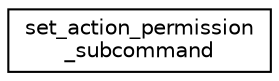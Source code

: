 digraph "Graphical Class Hierarchy"
{
  edge [fontname="Helvetica",fontsize="10",labelfontname="Helvetica",labelfontsize="10"];
  node [fontname="Helvetica",fontsize="10",shape=record];
  rankdir="LR";
  Node0 [label="set_action_permission\l_subcommand",height=0.2,width=0.4,color="black", fillcolor="white", style="filled",URL="$structset__action__permission__subcommand.html"];
}
